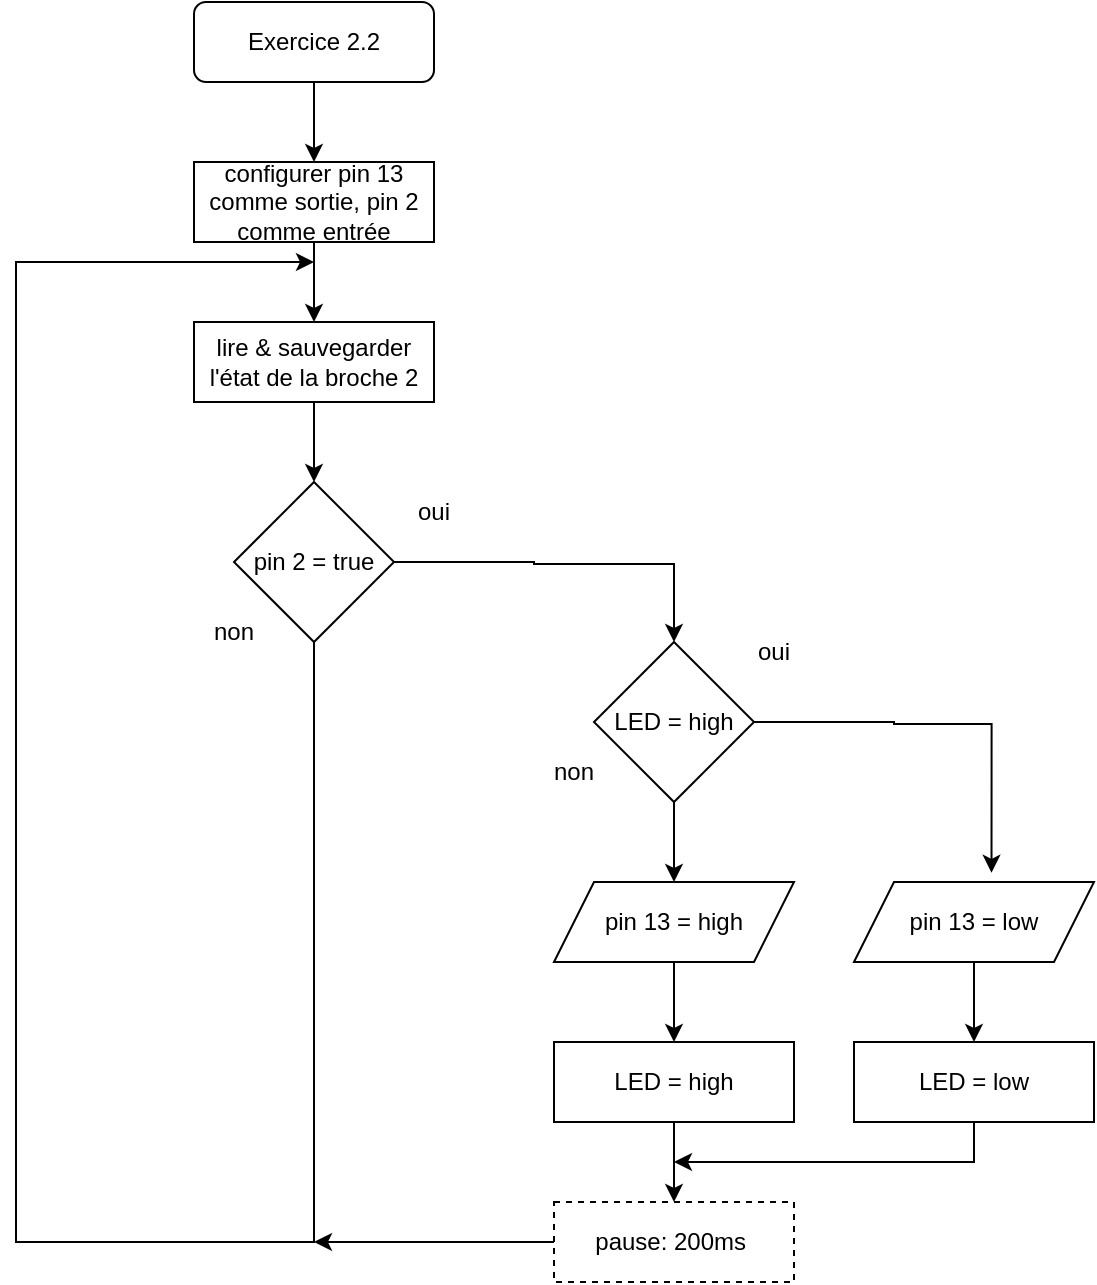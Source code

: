 <mxfile version="22.1.4" type="github">
  <diagram name="Page-1" id="Mkso30scFpM5eTM2bm36">
    <mxGraphModel dx="1050" dy="565" grid="1" gridSize="10" guides="1" tooltips="1" connect="1" arrows="1" fold="1" page="1" pageScale="1" pageWidth="850" pageHeight="1100" math="0" shadow="0">
      <root>
        <mxCell id="0" />
        <mxCell id="1" parent="0" />
        <mxCell id="hsIVLaauy2yIHV9pE63g-6" value="" style="edgeStyle=orthogonalEdgeStyle;rounded=0;orthogonalLoop=1;jettySize=auto;html=1;" edge="1" parent="1" source="hsIVLaauy2yIHV9pE63g-1" target="hsIVLaauy2yIHV9pE63g-2">
          <mxGeometry relative="1" as="geometry" />
        </mxCell>
        <mxCell id="hsIVLaauy2yIHV9pE63g-1" value="Exercice 2.2" style="rounded=1;whiteSpace=wrap;html=1;" vertex="1" parent="1">
          <mxGeometry x="120" y="40" width="120" height="40" as="geometry" />
        </mxCell>
        <mxCell id="hsIVLaauy2yIHV9pE63g-7" value="" style="edgeStyle=orthogonalEdgeStyle;rounded=0;orthogonalLoop=1;jettySize=auto;html=1;" edge="1" parent="1" source="hsIVLaauy2yIHV9pE63g-2" target="hsIVLaauy2yIHV9pE63g-3">
          <mxGeometry relative="1" as="geometry" />
        </mxCell>
        <mxCell id="hsIVLaauy2yIHV9pE63g-2" value="configurer pin 13 comme sortie, pin 2 comme entrée" style="rounded=0;whiteSpace=wrap;html=1;" vertex="1" parent="1">
          <mxGeometry x="120" y="120" width="120" height="40" as="geometry" />
        </mxCell>
        <mxCell id="hsIVLaauy2yIHV9pE63g-8" value="" style="edgeStyle=orthogonalEdgeStyle;rounded=0;orthogonalLoop=1;jettySize=auto;html=1;" edge="1" parent="1" source="hsIVLaauy2yIHV9pE63g-3" target="hsIVLaauy2yIHV9pE63g-4">
          <mxGeometry relative="1" as="geometry" />
        </mxCell>
        <mxCell id="hsIVLaauy2yIHV9pE63g-3" value="lire &amp;amp; sauvegarder l&#39;état de la broche 2" style="rounded=0;whiteSpace=wrap;html=1;" vertex="1" parent="1">
          <mxGeometry x="120" y="200" width="120" height="40" as="geometry" />
        </mxCell>
        <mxCell id="hsIVLaauy2yIHV9pE63g-17" style="edgeStyle=orthogonalEdgeStyle;rounded=0;orthogonalLoop=1;jettySize=auto;html=1;exitX=0.5;exitY=1;exitDx=0;exitDy=0;" edge="1" parent="1" source="hsIVLaauy2yIHV9pE63g-4">
          <mxGeometry relative="1" as="geometry">
            <mxPoint x="180" y="170" as="targetPoint" />
            <Array as="points">
              <mxPoint x="180" y="660" />
              <mxPoint x="31" y="660" />
              <mxPoint x="31" y="170" />
            </Array>
          </mxGeometry>
        </mxCell>
        <mxCell id="hsIVLaauy2yIHV9pE63g-18" style="edgeStyle=orthogonalEdgeStyle;rounded=0;orthogonalLoop=1;jettySize=auto;html=1;exitX=1;exitY=0.5;exitDx=0;exitDy=0;entryX=0.5;entryY=0;entryDx=0;entryDy=0;" edge="1" parent="1" source="hsIVLaauy2yIHV9pE63g-4" target="hsIVLaauy2yIHV9pE63g-5">
          <mxGeometry relative="1" as="geometry">
            <mxPoint x="360" y="320" as="targetPoint" />
            <Array as="points">
              <mxPoint x="290" y="320" />
              <mxPoint x="290" y="321" />
              <mxPoint x="360" y="321" />
            </Array>
          </mxGeometry>
        </mxCell>
        <mxCell id="hsIVLaauy2yIHV9pE63g-4" value="pin 2 = true" style="rhombus;whiteSpace=wrap;html=1;" vertex="1" parent="1">
          <mxGeometry x="140" y="280" width="80" height="80" as="geometry" />
        </mxCell>
        <mxCell id="hsIVLaauy2yIHV9pE63g-19" value="" style="edgeStyle=orthogonalEdgeStyle;rounded=0;orthogonalLoop=1;jettySize=auto;html=1;" edge="1" parent="1" source="hsIVLaauy2yIHV9pE63g-5" target="hsIVLaauy2yIHV9pE63g-13">
          <mxGeometry relative="1" as="geometry" />
        </mxCell>
        <mxCell id="hsIVLaauy2yIHV9pE63g-21" style="edgeStyle=orthogonalEdgeStyle;rounded=0;orthogonalLoop=1;jettySize=auto;html=1;exitX=1;exitY=0.5;exitDx=0;exitDy=0;entryX=0.573;entryY=-0.115;entryDx=0;entryDy=0;entryPerimeter=0;" edge="1" parent="1" source="hsIVLaauy2yIHV9pE63g-5" target="hsIVLaauy2yIHV9pE63g-14">
          <mxGeometry relative="1" as="geometry">
            <mxPoint x="530" y="400" as="targetPoint" />
            <Array as="points">
              <mxPoint x="470" y="400" />
              <mxPoint x="470" y="401" />
              <mxPoint x="519" y="401" />
            </Array>
          </mxGeometry>
        </mxCell>
        <mxCell id="hsIVLaauy2yIHV9pE63g-5" value="LED = high" style="rhombus;whiteSpace=wrap;html=1;" vertex="1" parent="1">
          <mxGeometry x="320" y="360" width="80" height="80" as="geometry" />
        </mxCell>
        <mxCell id="hsIVLaauy2yIHV9pE63g-9" value="non" style="text;html=1;strokeColor=none;fillColor=none;align=center;verticalAlign=middle;whiteSpace=wrap;rounded=0;" vertex="1" parent="1">
          <mxGeometry x="110" y="340" width="60" height="30" as="geometry" />
        </mxCell>
        <mxCell id="hsIVLaauy2yIHV9pE63g-10" value="oui" style="text;html=1;strokeColor=none;fillColor=none;align=center;verticalAlign=middle;whiteSpace=wrap;rounded=0;" vertex="1" parent="1">
          <mxGeometry x="210" y="280" width="60" height="30" as="geometry" />
        </mxCell>
        <mxCell id="hsIVLaauy2yIHV9pE63g-11" value="oui" style="text;html=1;strokeColor=none;fillColor=none;align=center;verticalAlign=middle;whiteSpace=wrap;rounded=0;" vertex="1" parent="1">
          <mxGeometry x="380" y="350" width="60" height="30" as="geometry" />
        </mxCell>
        <mxCell id="hsIVLaauy2yIHV9pE63g-12" value="non" style="text;html=1;strokeColor=none;fillColor=none;align=center;verticalAlign=middle;whiteSpace=wrap;rounded=0;" vertex="1" parent="1">
          <mxGeometry x="280" y="410" width="60" height="30" as="geometry" />
        </mxCell>
        <mxCell id="hsIVLaauy2yIHV9pE63g-20" value="" style="edgeStyle=orthogonalEdgeStyle;rounded=0;orthogonalLoop=1;jettySize=auto;html=1;" edge="1" parent="1" source="hsIVLaauy2yIHV9pE63g-13" target="hsIVLaauy2yIHV9pE63g-15">
          <mxGeometry relative="1" as="geometry" />
        </mxCell>
        <mxCell id="hsIVLaauy2yIHV9pE63g-13" value="pin 13 = high" style="shape=parallelogram;perimeter=parallelogramPerimeter;whiteSpace=wrap;html=1;fixedSize=1;" vertex="1" parent="1">
          <mxGeometry x="300" y="480" width="120" height="40" as="geometry" />
        </mxCell>
        <mxCell id="hsIVLaauy2yIHV9pE63g-22" value="" style="edgeStyle=orthogonalEdgeStyle;rounded=0;orthogonalLoop=1;jettySize=auto;html=1;" edge="1" parent="1" source="hsIVLaauy2yIHV9pE63g-14" target="hsIVLaauy2yIHV9pE63g-16">
          <mxGeometry relative="1" as="geometry" />
        </mxCell>
        <mxCell id="hsIVLaauy2yIHV9pE63g-14" value="pin 13 = low" style="shape=parallelogram;perimeter=parallelogramPerimeter;whiteSpace=wrap;html=1;fixedSize=1;" vertex="1" parent="1">
          <mxGeometry x="450" y="480" width="120" height="40" as="geometry" />
        </mxCell>
        <mxCell id="hsIVLaauy2yIHV9pE63g-26" value="" style="edgeStyle=orthogonalEdgeStyle;rounded=0;orthogonalLoop=1;jettySize=auto;html=1;" edge="1" parent="1" source="hsIVLaauy2yIHV9pE63g-15" target="hsIVLaauy2yIHV9pE63g-25">
          <mxGeometry relative="1" as="geometry" />
        </mxCell>
        <mxCell id="hsIVLaauy2yIHV9pE63g-15" value="LED = high" style="rounded=0;whiteSpace=wrap;html=1;" vertex="1" parent="1">
          <mxGeometry x="300" y="560" width="120" height="40" as="geometry" />
        </mxCell>
        <mxCell id="hsIVLaauy2yIHV9pE63g-27" style="edgeStyle=orthogonalEdgeStyle;rounded=0;orthogonalLoop=1;jettySize=auto;html=1;exitX=0.5;exitY=1;exitDx=0;exitDy=0;" edge="1" parent="1" source="hsIVLaauy2yIHV9pE63g-16">
          <mxGeometry relative="1" as="geometry">
            <mxPoint x="360" y="620" as="targetPoint" />
            <Array as="points">
              <mxPoint x="510" y="620" />
            </Array>
          </mxGeometry>
        </mxCell>
        <mxCell id="hsIVLaauy2yIHV9pE63g-16" value="LED = low" style="rounded=0;whiteSpace=wrap;html=1;" vertex="1" parent="1">
          <mxGeometry x="450" y="560" width="120" height="40" as="geometry" />
        </mxCell>
        <mxCell id="hsIVLaauy2yIHV9pE63g-28" style="edgeStyle=orthogonalEdgeStyle;rounded=0;orthogonalLoop=1;jettySize=auto;html=1;exitX=0;exitY=0.5;exitDx=0;exitDy=0;" edge="1" parent="1" source="hsIVLaauy2yIHV9pE63g-25">
          <mxGeometry relative="1" as="geometry">
            <mxPoint x="180" y="660" as="targetPoint" />
          </mxGeometry>
        </mxCell>
        <mxCell id="hsIVLaauy2yIHV9pE63g-25" value="pause: 200ms&amp;nbsp;" style="rounded=0;whiteSpace=wrap;html=1;dashed=1;" vertex="1" parent="1">
          <mxGeometry x="300" y="640" width="120" height="40" as="geometry" />
        </mxCell>
      </root>
    </mxGraphModel>
  </diagram>
</mxfile>
